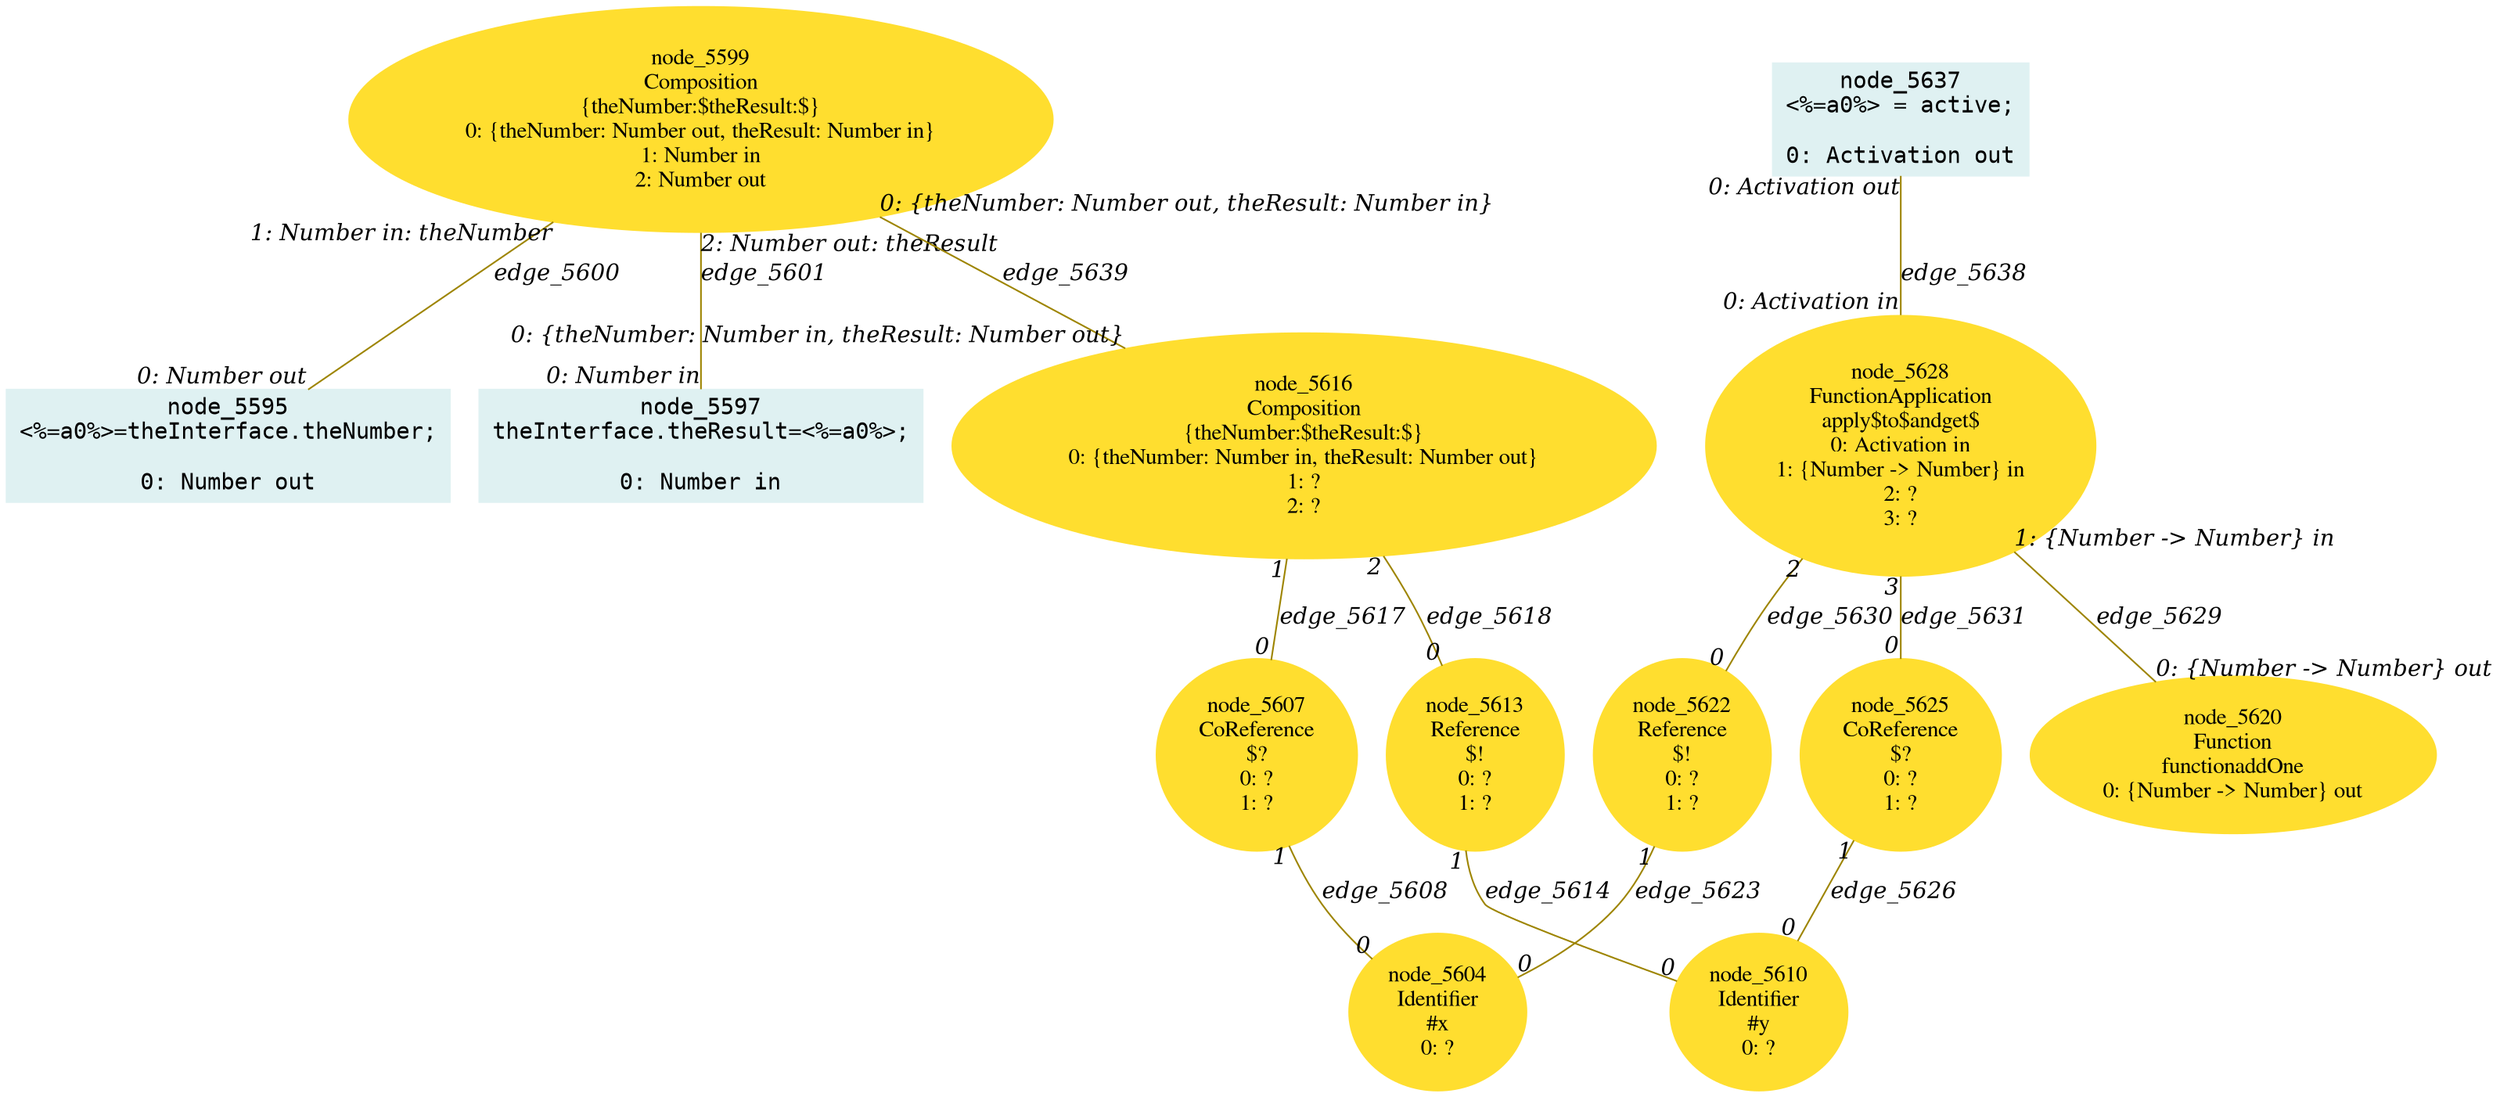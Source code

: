 digraph g{node_5595 [shape="box", style="filled", color="#dff1f2", fontname="Courier", label="node_5595
<%=a0%>=theInterface.theNumber;

0: Number out" ]
node_5597 [shape="box", style="filled", color="#dff1f2", fontname="Courier", label="node_5597
theInterface.theResult=<%=a0%>;

0: Number in" ]
node_5599 [shape="ellipse", style="filled", color="#ffde2f", fontname="Times", label="node_5599
Composition
{theNumber:$theResult:$}
0: {theNumber: Number out, theResult: Number in}
1: Number in
2: Number out" ]
node_5604 [shape="ellipse", style="filled", color="#ffde2f", fontname="Times", label="node_5604
Identifier
#x
0: ?" ]
node_5607 [shape="ellipse", style="filled", color="#ffde2f", fontname="Times", label="node_5607
CoReference
$?
0: ?
1: ?" ]
node_5610 [shape="ellipse", style="filled", color="#ffde2f", fontname="Times", label="node_5610
Identifier
#y
0: ?" ]
node_5613 [shape="ellipse", style="filled", color="#ffde2f", fontname="Times", label="node_5613
Reference
$!
0: ?
1: ?" ]
node_5616 [shape="ellipse", style="filled", color="#ffde2f", fontname="Times", label="node_5616
Composition
{theNumber:$theResult:$}
0: {theNumber: Number in, theResult: Number out}
1: ?
2: ?" ]
node_5620 [shape="ellipse", style="filled", color="#ffde2f", fontname="Times", label="node_5620
Function
functionaddOne
0: {Number -> Number} out" ]
node_5622 [shape="ellipse", style="filled", color="#ffde2f", fontname="Times", label="node_5622
Reference
$!
0: ?
1: ?" ]
node_5625 [shape="ellipse", style="filled", color="#ffde2f", fontname="Times", label="node_5625
CoReference
$?
0: ?
1: ?" ]
node_5628 [shape="ellipse", style="filled", color="#ffde2f", fontname="Times", label="node_5628
FunctionApplication
apply$to$andget$
0: Activation in
1: {Number -> Number} in
2: ?
3: ?" ]
node_5637 [shape="box", style="filled", color="#dff1f2", fontname="Courier", label="node_5637
<%=a0%> = active;

0: Activation out" ]
node_5599 -> node_5595 [dir=none, arrowHead=none, fontname="Times-Italic", arrowsize=1, color="#9d8400", label="edge_5600",  headlabel="0: Number out", taillabel="1: Number in: theNumber" ]
node_5599 -> node_5597 [dir=none, arrowHead=none, fontname="Times-Italic", arrowsize=1, color="#9d8400", label="edge_5601",  headlabel="0: Number in", taillabel="2: Number out: theResult" ]
node_5607 -> node_5604 [dir=none, arrowHead=none, fontname="Times-Italic", arrowsize=1, color="#9d8400", label="edge_5608",  headlabel="0", taillabel="1" ]
node_5613 -> node_5610 [dir=none, arrowHead=none, fontname="Times-Italic", arrowsize=1, color="#9d8400", label="edge_5614",  headlabel="0", taillabel="1" ]
node_5616 -> node_5607 [dir=none, arrowHead=none, fontname="Times-Italic", arrowsize=1, color="#9d8400", label="edge_5617",  headlabel="0", taillabel="1" ]
node_5616 -> node_5613 [dir=none, arrowHead=none, fontname="Times-Italic", arrowsize=1, color="#9d8400", label="edge_5618",  headlabel="0", taillabel="2" ]
node_5622 -> node_5604 [dir=none, arrowHead=none, fontname="Times-Italic", arrowsize=1, color="#9d8400", label="edge_5623",  headlabel="0", taillabel="1" ]
node_5625 -> node_5610 [dir=none, arrowHead=none, fontname="Times-Italic", arrowsize=1, color="#9d8400", label="edge_5626",  headlabel="0", taillabel="1" ]
node_5628 -> node_5620 [dir=none, arrowHead=none, fontname="Times-Italic", arrowsize=1, color="#9d8400", label="edge_5629",  headlabel="0: {Number -> Number} out", taillabel="1: {Number -> Number} in" ]
node_5628 -> node_5622 [dir=none, arrowHead=none, fontname="Times-Italic", arrowsize=1, color="#9d8400", label="edge_5630",  headlabel="0", taillabel="2" ]
node_5628 -> node_5625 [dir=none, arrowHead=none, fontname="Times-Italic", arrowsize=1, color="#9d8400", label="edge_5631",  headlabel="0", taillabel="3" ]
node_5637 -> node_5628 [dir=none, arrowHead=none, fontname="Times-Italic", arrowsize=1, color="#9d8400", label="edge_5638",  headlabel="0: Activation in", taillabel="0: Activation out" ]
node_5599 -> node_5616 [dir=none, arrowHead=none, fontname="Times-Italic", arrowsize=1, color="#9d8400", label="edge_5639",  headlabel="0: {theNumber: Number in, theResult: Number out}", taillabel="0: {theNumber: Number out, theResult: Number in}" ]
}